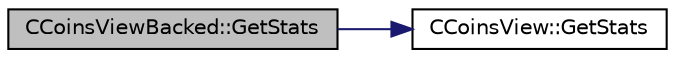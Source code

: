 digraph "CCoinsViewBacked::GetStats"
{
  edge [fontname="Helvetica",fontsize="10",labelfontname="Helvetica",labelfontsize="10"];
  node [fontname="Helvetica",fontsize="10",shape=record];
  rankdir="LR";
  Node12 [label="CCoinsViewBacked::GetStats",height=0.2,width=0.4,color="black", fillcolor="grey75", style="filled", fontcolor="black"];
  Node12 -> Node13 [color="midnightblue",fontsize="10",style="solid",fontname="Helvetica"];
  Node13 [label="CCoinsView::GetStats",height=0.2,width=0.4,color="black", fillcolor="white", style="filled",URL="$class_c_coins_view.html#adbd7f73ba071c6e441dd88d95b8f2c0d",tooltip="Calculate statistics about the unspent transaction output set. "];
}

